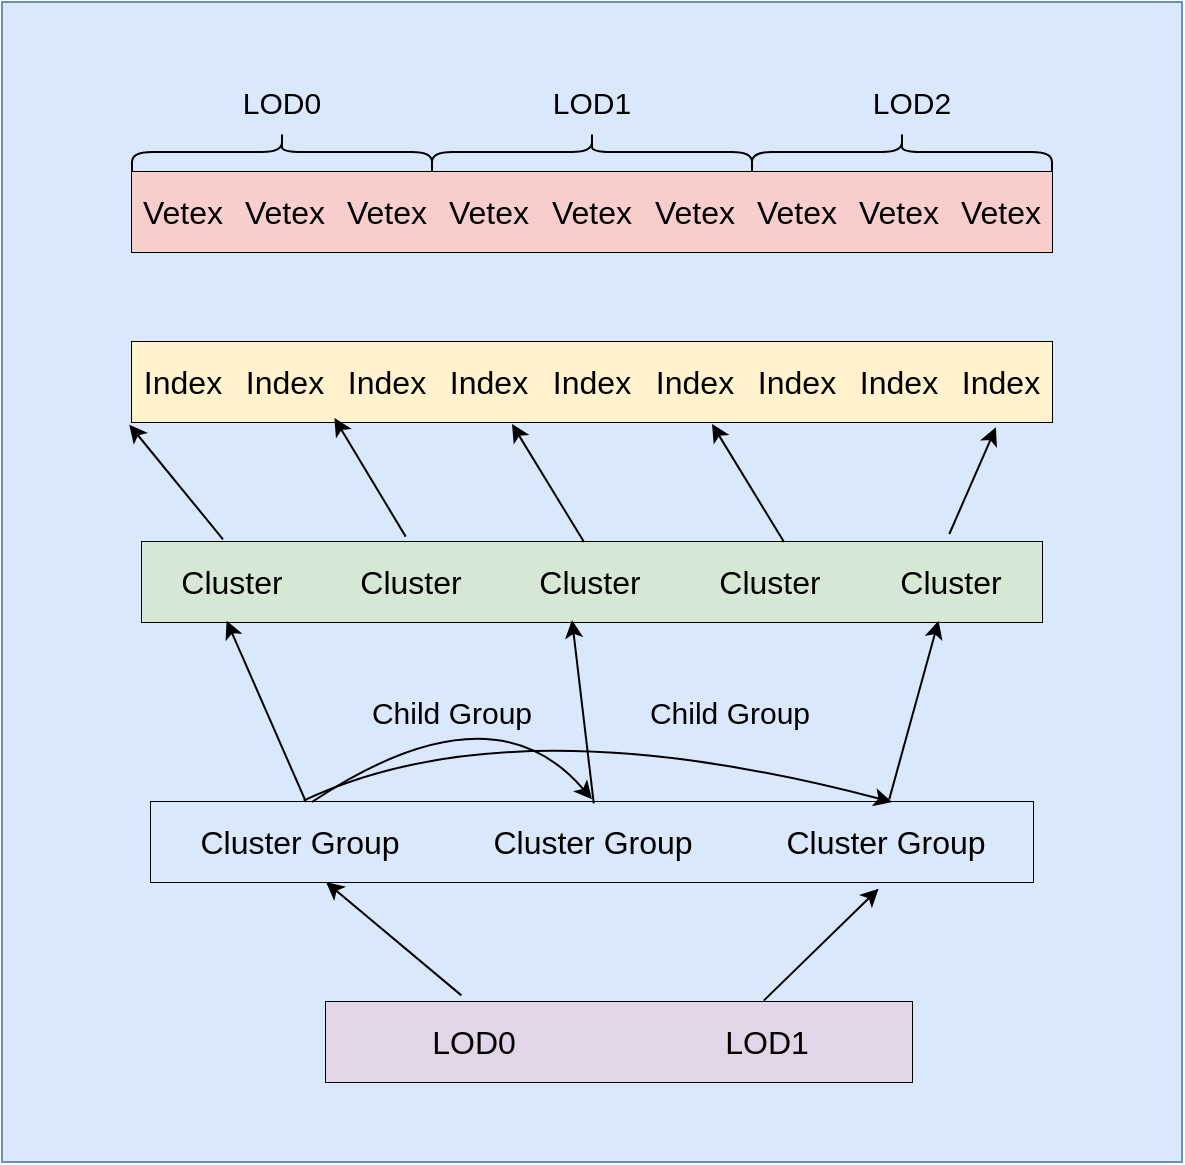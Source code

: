 <mxfile version="24.2.5" type="device">
  <diagram name="第 1 页" id="yLWln12jyo94z3JDTWQN">
    <mxGraphModel dx="2074" dy="1205" grid="1" gridSize="10" guides="1" tooltips="1" connect="1" arrows="1" fold="1" page="1" pageScale="1" pageWidth="827" pageHeight="1169" math="0" shadow="0">
      <root>
        <mxCell id="0" />
        <mxCell id="1" parent="0" />
        <mxCell id="CnyepT9j-5IPscK7m1z1-77" value="" style="rounded=0;whiteSpace=wrap;html=1;fontSize=15;fillColor=#dae8fc;strokeColor=#6c8ebf;" vertex="1" parent="1">
          <mxGeometry x="105" y="460" width="590" height="580" as="geometry" />
        </mxCell>
        <mxCell id="CnyepT9j-5IPscK7m1z1-1" value="" style="shape=table;startSize=0;container=1;collapsible=0;childLayout=tableLayout;fontSize=16;" vertex="1" parent="1">
          <mxGeometry x="170" y="545" width="460" height="40" as="geometry" />
        </mxCell>
        <mxCell id="CnyepT9j-5IPscK7m1z1-2" value="" style="shape=tableRow;horizontal=0;startSize=0;swimlaneHead=0;swimlaneBody=0;strokeColor=inherit;top=0;left=0;bottom=0;right=0;collapsible=0;dropTarget=0;fillColor=none;points=[[0,0.5],[1,0.5]];portConstraint=eastwest;fontSize=16;" vertex="1" parent="CnyepT9j-5IPscK7m1z1-1">
          <mxGeometry width="460" height="40" as="geometry" />
        </mxCell>
        <mxCell id="CnyepT9j-5IPscK7m1z1-3" value="Vetex" style="shape=partialRectangle;html=1;whiteSpace=wrap;connectable=0;strokeColor=#b85450;overflow=hidden;fillColor=#f8cecc;top=0;left=0;bottom=0;right=0;pointerEvents=1;fontSize=16;" vertex="1" parent="CnyepT9j-5IPscK7m1z1-2">
          <mxGeometry width="51" height="40" as="geometry">
            <mxRectangle width="51" height="40" as="alternateBounds" />
          </mxGeometry>
        </mxCell>
        <mxCell id="CnyepT9j-5IPscK7m1z1-4" value="Vetex" style="shape=partialRectangle;html=1;whiteSpace=wrap;connectable=0;strokeColor=#b85450;overflow=hidden;fillColor=#f8cecc;top=0;left=0;bottom=0;right=0;pointerEvents=1;fontSize=16;" vertex="1" parent="CnyepT9j-5IPscK7m1z1-2">
          <mxGeometry x="51" width="51" height="40" as="geometry">
            <mxRectangle width="51" height="40" as="alternateBounds" />
          </mxGeometry>
        </mxCell>
        <mxCell id="CnyepT9j-5IPscK7m1z1-5" value="Vetex" style="shape=partialRectangle;html=1;whiteSpace=wrap;connectable=0;strokeColor=#b85450;overflow=hidden;fillColor=#f8cecc;top=0;left=0;bottom=0;right=0;pointerEvents=1;fontSize=16;" vertex="1" parent="CnyepT9j-5IPscK7m1z1-2">
          <mxGeometry x="102" width="51" height="40" as="geometry">
            <mxRectangle width="51" height="40" as="alternateBounds" />
          </mxGeometry>
        </mxCell>
        <mxCell id="CnyepT9j-5IPscK7m1z1-14" value="Vetex" style="shape=partialRectangle;html=1;whiteSpace=wrap;connectable=0;strokeColor=#b85450;overflow=hidden;fillColor=#f8cecc;top=0;left=0;bottom=0;right=0;pointerEvents=1;fontSize=16;" vertex="1" parent="CnyepT9j-5IPscK7m1z1-2">
          <mxGeometry x="153" width="51" height="40" as="geometry">
            <mxRectangle width="51" height="40" as="alternateBounds" />
          </mxGeometry>
        </mxCell>
        <mxCell id="CnyepT9j-5IPscK7m1z1-15" value="Vetex" style="shape=partialRectangle;html=1;whiteSpace=wrap;connectable=0;strokeColor=#b85450;overflow=hidden;fillColor=#f8cecc;top=0;left=0;bottom=0;right=0;pointerEvents=1;fontSize=16;" vertex="1" parent="CnyepT9j-5IPscK7m1z1-2">
          <mxGeometry x="204" width="52" height="40" as="geometry">
            <mxRectangle width="52" height="40" as="alternateBounds" />
          </mxGeometry>
        </mxCell>
        <mxCell id="CnyepT9j-5IPscK7m1z1-16" value="Vetex" style="shape=partialRectangle;html=1;whiteSpace=wrap;connectable=0;strokeColor=#b85450;overflow=hidden;fillColor=#f8cecc;top=0;left=0;bottom=0;right=0;pointerEvents=1;fontSize=16;" vertex="1" parent="CnyepT9j-5IPscK7m1z1-2">
          <mxGeometry x="256" width="51" height="40" as="geometry">
            <mxRectangle width="51" height="40" as="alternateBounds" />
          </mxGeometry>
        </mxCell>
        <mxCell id="CnyepT9j-5IPscK7m1z1-17" value="Vetex" style="shape=partialRectangle;html=1;whiteSpace=wrap;connectable=0;strokeColor=#b85450;overflow=hidden;fillColor=#f8cecc;top=0;left=0;bottom=0;right=0;pointerEvents=1;fontSize=16;" vertex="1" parent="CnyepT9j-5IPscK7m1z1-2">
          <mxGeometry x="307" width="51" height="40" as="geometry">
            <mxRectangle width="51" height="40" as="alternateBounds" />
          </mxGeometry>
        </mxCell>
        <mxCell id="CnyepT9j-5IPscK7m1z1-19" value="Vetex" style="shape=partialRectangle;html=1;whiteSpace=wrap;connectable=0;strokeColor=#b85450;overflow=hidden;fillColor=#f8cecc;top=0;left=0;bottom=0;right=0;pointerEvents=1;fontSize=16;" vertex="1" parent="CnyepT9j-5IPscK7m1z1-2">
          <mxGeometry x="358" width="51" height="40" as="geometry">
            <mxRectangle width="51" height="40" as="alternateBounds" />
          </mxGeometry>
        </mxCell>
        <mxCell id="CnyepT9j-5IPscK7m1z1-18" value="Vetex" style="shape=partialRectangle;html=1;whiteSpace=wrap;connectable=0;strokeColor=#b85450;overflow=hidden;fillColor=#f8cecc;top=0;left=0;bottom=0;right=0;pointerEvents=1;fontSize=16;" vertex="1" parent="CnyepT9j-5IPscK7m1z1-2">
          <mxGeometry x="409" width="51" height="40" as="geometry">
            <mxRectangle width="51" height="40" as="alternateBounds" />
          </mxGeometry>
        </mxCell>
        <mxCell id="CnyepT9j-5IPscK7m1z1-21" value="" style="shape=curlyBracket;whiteSpace=wrap;html=1;rounded=1;flipH=1;labelPosition=right;verticalLabelPosition=middle;align=left;verticalAlign=middle;direction=south;" vertex="1" parent="1">
          <mxGeometry x="170" y="525" width="150" height="20" as="geometry" />
        </mxCell>
        <mxCell id="CnyepT9j-5IPscK7m1z1-22" value="" style="shape=curlyBracket;whiteSpace=wrap;html=1;rounded=1;flipH=1;labelPosition=right;verticalLabelPosition=middle;align=left;verticalAlign=middle;direction=south;" vertex="1" parent="1">
          <mxGeometry x="320" y="525" width="160" height="20" as="geometry" />
        </mxCell>
        <mxCell id="CnyepT9j-5IPscK7m1z1-23" value="" style="shape=curlyBracket;whiteSpace=wrap;html=1;rounded=1;flipH=1;labelPosition=right;verticalLabelPosition=middle;align=left;verticalAlign=middle;direction=south;" vertex="1" parent="1">
          <mxGeometry x="480" y="525" width="150" height="20" as="geometry" />
        </mxCell>
        <mxCell id="CnyepT9j-5IPscK7m1z1-24" value="LOD0" style="text;html=1;align=center;verticalAlign=middle;whiteSpace=wrap;rounded=0;fontSize=15;" vertex="1" parent="1">
          <mxGeometry x="215" y="495" width="60" height="30" as="geometry" />
        </mxCell>
        <mxCell id="CnyepT9j-5IPscK7m1z1-25" value="LOD1" style="text;html=1;align=center;verticalAlign=middle;whiteSpace=wrap;rounded=0;fontSize=15;" vertex="1" parent="1">
          <mxGeometry x="370" y="495" width="60" height="30" as="geometry" />
        </mxCell>
        <mxCell id="CnyepT9j-5IPscK7m1z1-26" value="LOD2" style="text;html=1;align=center;verticalAlign=middle;whiteSpace=wrap;rounded=0;fontSize=15;" vertex="1" parent="1">
          <mxGeometry x="530" y="495" width="60" height="30" as="geometry" />
        </mxCell>
        <mxCell id="CnyepT9j-5IPscK7m1z1-27" value="" style="shape=table;startSize=0;container=1;collapsible=0;childLayout=tableLayout;fontSize=16;" vertex="1" parent="1">
          <mxGeometry x="170" y="630" width="460" height="40" as="geometry" />
        </mxCell>
        <mxCell id="CnyepT9j-5IPscK7m1z1-28" value="" style="shape=tableRow;horizontal=0;startSize=0;swimlaneHead=0;swimlaneBody=0;strokeColor=inherit;top=0;left=0;bottom=0;right=0;collapsible=0;dropTarget=0;fillColor=none;points=[[0,0.5],[1,0.5]];portConstraint=eastwest;fontSize=16;" vertex="1" parent="CnyepT9j-5IPscK7m1z1-27">
          <mxGeometry width="460" height="40" as="geometry" />
        </mxCell>
        <mxCell id="CnyepT9j-5IPscK7m1z1-29" value="Index" style="shape=partialRectangle;html=1;whiteSpace=wrap;connectable=0;strokeColor=#d6b656;overflow=hidden;fillColor=#fff2cc;top=0;left=0;bottom=0;right=0;pointerEvents=1;fontSize=16;" vertex="1" parent="CnyepT9j-5IPscK7m1z1-28">
          <mxGeometry width="51" height="40" as="geometry">
            <mxRectangle width="51" height="40" as="alternateBounds" />
          </mxGeometry>
        </mxCell>
        <mxCell id="CnyepT9j-5IPscK7m1z1-30" value="Index" style="shape=partialRectangle;html=1;whiteSpace=wrap;connectable=0;strokeColor=#d6b656;overflow=hidden;fillColor=#fff2cc;top=0;left=0;bottom=0;right=0;pointerEvents=1;fontSize=16;" vertex="1" parent="CnyepT9j-5IPscK7m1z1-28">
          <mxGeometry x="51" width="51" height="40" as="geometry">
            <mxRectangle width="51" height="40" as="alternateBounds" />
          </mxGeometry>
        </mxCell>
        <mxCell id="CnyepT9j-5IPscK7m1z1-31" value="Index" style="shape=partialRectangle;html=1;whiteSpace=wrap;connectable=0;strokeColor=#d6b656;overflow=hidden;fillColor=#fff2cc;top=0;left=0;bottom=0;right=0;pointerEvents=1;fontSize=16;" vertex="1" parent="CnyepT9j-5IPscK7m1z1-28">
          <mxGeometry x="102" width="51" height="40" as="geometry">
            <mxRectangle width="51" height="40" as="alternateBounds" />
          </mxGeometry>
        </mxCell>
        <mxCell id="CnyepT9j-5IPscK7m1z1-32" value="Index" style="shape=partialRectangle;html=1;whiteSpace=wrap;connectable=0;strokeColor=#d6b656;overflow=hidden;fillColor=#fff2cc;top=0;left=0;bottom=0;right=0;pointerEvents=1;fontSize=16;" vertex="1" parent="CnyepT9j-5IPscK7m1z1-28">
          <mxGeometry x="153" width="51" height="40" as="geometry">
            <mxRectangle width="51" height="40" as="alternateBounds" />
          </mxGeometry>
        </mxCell>
        <mxCell id="CnyepT9j-5IPscK7m1z1-33" value="Index" style="shape=partialRectangle;html=1;whiteSpace=wrap;connectable=0;strokeColor=#d6b656;overflow=hidden;fillColor=#fff2cc;top=0;left=0;bottom=0;right=0;pointerEvents=1;fontSize=16;" vertex="1" parent="CnyepT9j-5IPscK7m1z1-28">
          <mxGeometry x="204" width="52" height="40" as="geometry">
            <mxRectangle width="52" height="40" as="alternateBounds" />
          </mxGeometry>
        </mxCell>
        <mxCell id="CnyepT9j-5IPscK7m1z1-34" value="Index" style="shape=partialRectangle;html=1;whiteSpace=wrap;connectable=0;strokeColor=#d6b656;overflow=hidden;fillColor=#fff2cc;top=0;left=0;bottom=0;right=0;pointerEvents=1;fontSize=16;" vertex="1" parent="CnyepT9j-5IPscK7m1z1-28">
          <mxGeometry x="256" width="51" height="40" as="geometry">
            <mxRectangle width="51" height="40" as="alternateBounds" />
          </mxGeometry>
        </mxCell>
        <mxCell id="CnyepT9j-5IPscK7m1z1-35" value="Index" style="shape=partialRectangle;html=1;whiteSpace=wrap;connectable=0;strokeColor=#d6b656;overflow=hidden;fillColor=#fff2cc;top=0;left=0;bottom=0;right=0;pointerEvents=1;fontSize=16;" vertex="1" parent="CnyepT9j-5IPscK7m1z1-28">
          <mxGeometry x="307" width="51" height="40" as="geometry">
            <mxRectangle width="51" height="40" as="alternateBounds" />
          </mxGeometry>
        </mxCell>
        <mxCell id="CnyepT9j-5IPscK7m1z1-36" value="Index" style="shape=partialRectangle;html=1;whiteSpace=wrap;connectable=0;strokeColor=#d6b656;overflow=hidden;fillColor=#fff2cc;top=0;left=0;bottom=0;right=0;pointerEvents=1;fontSize=16;" vertex="1" parent="CnyepT9j-5IPscK7m1z1-28">
          <mxGeometry x="358" width="51" height="40" as="geometry">
            <mxRectangle width="51" height="40" as="alternateBounds" />
          </mxGeometry>
        </mxCell>
        <mxCell id="CnyepT9j-5IPscK7m1z1-37" value="Index" style="shape=partialRectangle;html=1;whiteSpace=wrap;connectable=0;strokeColor=#d6b656;overflow=hidden;fillColor=#fff2cc;top=0;left=0;bottom=0;right=0;pointerEvents=1;fontSize=16;" vertex="1" parent="CnyepT9j-5IPscK7m1z1-28">
          <mxGeometry x="409" width="51" height="40" as="geometry">
            <mxRectangle width="51" height="40" as="alternateBounds" />
          </mxGeometry>
        </mxCell>
        <mxCell id="CnyepT9j-5IPscK7m1z1-38" value="" style="shape=table;startSize=0;container=1;collapsible=0;childLayout=tableLayout;fontSize=16;" vertex="1" parent="1">
          <mxGeometry x="175" y="730" width="450" height="40" as="geometry" />
        </mxCell>
        <mxCell id="CnyepT9j-5IPscK7m1z1-39" value="" style="shape=tableRow;horizontal=0;startSize=0;swimlaneHead=0;swimlaneBody=0;strokeColor=inherit;top=0;left=0;bottom=0;right=0;collapsible=0;dropTarget=0;fillColor=none;points=[[0,0.5],[1,0.5]];portConstraint=eastwest;fontSize=16;" vertex="1" parent="CnyepT9j-5IPscK7m1z1-38">
          <mxGeometry width="450" height="40" as="geometry" />
        </mxCell>
        <mxCell id="CnyepT9j-5IPscK7m1z1-40" value="Cluster" style="shape=partialRectangle;html=1;whiteSpace=wrap;connectable=0;strokeColor=#82b366;overflow=hidden;fillColor=#d5e8d4;top=0;left=0;bottom=0;right=0;pointerEvents=1;fontSize=16;" vertex="1" parent="CnyepT9j-5IPscK7m1z1-39">
          <mxGeometry width="90" height="40" as="geometry">
            <mxRectangle width="90" height="40" as="alternateBounds" />
          </mxGeometry>
        </mxCell>
        <mxCell id="CnyepT9j-5IPscK7m1z1-41" value="Cluster" style="shape=partialRectangle;html=1;whiteSpace=wrap;connectable=0;strokeColor=#82b366;overflow=hidden;fillColor=#d5e8d4;top=0;left=0;bottom=0;right=0;pointerEvents=1;fontSize=16;" vertex="1" parent="CnyepT9j-5IPscK7m1z1-39">
          <mxGeometry x="90" width="89" height="40" as="geometry">
            <mxRectangle width="89" height="40" as="alternateBounds" />
          </mxGeometry>
        </mxCell>
        <mxCell id="CnyepT9j-5IPscK7m1z1-42" value="Cluster" style="shape=partialRectangle;html=1;whiteSpace=wrap;connectable=0;strokeColor=#82b366;overflow=hidden;fillColor=#d5e8d4;top=0;left=0;bottom=0;right=0;pointerEvents=1;fontSize=16;" vertex="1" parent="CnyepT9j-5IPscK7m1z1-39">
          <mxGeometry x="179" width="90" height="40" as="geometry">
            <mxRectangle width="90" height="40" as="alternateBounds" />
          </mxGeometry>
        </mxCell>
        <mxCell id="CnyepT9j-5IPscK7m1z1-43" value="Cluster" style="shape=partialRectangle;html=1;whiteSpace=wrap;connectable=0;strokeColor=#82b366;overflow=hidden;fillColor=#d5e8d4;top=0;left=0;bottom=0;right=0;pointerEvents=1;fontSize=16;" vertex="1" parent="CnyepT9j-5IPscK7m1z1-39">
          <mxGeometry x="269" width="90" height="40" as="geometry">
            <mxRectangle width="90" height="40" as="alternateBounds" />
          </mxGeometry>
        </mxCell>
        <mxCell id="CnyepT9j-5IPscK7m1z1-44" value="Cluster" style="shape=partialRectangle;html=1;whiteSpace=wrap;connectable=0;strokeColor=#82b366;overflow=hidden;fillColor=#d5e8d4;top=0;left=0;bottom=0;right=0;pointerEvents=1;fontSize=16;" vertex="1" parent="CnyepT9j-5IPscK7m1z1-39">
          <mxGeometry x="359" width="91" height="40" as="geometry">
            <mxRectangle width="91" height="40" as="alternateBounds" />
          </mxGeometry>
        </mxCell>
        <mxCell id="CnyepT9j-5IPscK7m1z1-49" value="" style="shape=table;startSize=0;container=1;collapsible=0;childLayout=tableLayout;fontSize=16;" vertex="1" parent="1">
          <mxGeometry x="179.5" y="860" width="441" height="40" as="geometry" />
        </mxCell>
        <mxCell id="CnyepT9j-5IPscK7m1z1-50" value="" style="shape=tableRow;horizontal=0;startSize=0;swimlaneHead=0;swimlaneBody=0;strokeColor=inherit;top=0;left=0;bottom=0;right=0;collapsible=0;dropTarget=0;fillColor=none;points=[[0,0.5],[1,0.5]];portConstraint=eastwest;fontSize=16;" vertex="1" parent="CnyepT9j-5IPscK7m1z1-49">
          <mxGeometry width="441" height="40" as="geometry" />
        </mxCell>
        <mxCell id="CnyepT9j-5IPscK7m1z1-51" value="Cluster Group" style="shape=partialRectangle;html=1;whiteSpace=wrap;connectable=0;strokeColor=#6c8ebf;overflow=hidden;fillColor=#dae8fc;top=0;left=0;bottom=0;right=0;pointerEvents=1;fontSize=16;" vertex="1" parent="CnyepT9j-5IPscK7m1z1-50">
          <mxGeometry width="148" height="40" as="geometry">
            <mxRectangle width="148" height="40" as="alternateBounds" />
          </mxGeometry>
        </mxCell>
        <mxCell id="CnyepT9j-5IPscK7m1z1-52" value="Cluster Group" style="shape=partialRectangle;html=1;whiteSpace=wrap;connectable=0;strokeColor=#6c8ebf;overflow=hidden;fillColor=#dae8fc;top=0;left=0;bottom=0;right=0;pointerEvents=1;fontSize=16;" vertex="1" parent="CnyepT9j-5IPscK7m1z1-50">
          <mxGeometry x="148" width="145" height="40" as="geometry">
            <mxRectangle width="145" height="40" as="alternateBounds" />
          </mxGeometry>
        </mxCell>
        <mxCell id="CnyepT9j-5IPscK7m1z1-53" value="Cluster Group" style="shape=partialRectangle;html=1;whiteSpace=wrap;connectable=0;strokeColor=#6c8ebf;overflow=hidden;fillColor=#dae8fc;top=0;left=0;bottom=0;right=0;pointerEvents=1;fontSize=16;" vertex="1" parent="CnyepT9j-5IPscK7m1z1-50">
          <mxGeometry x="293" width="148" height="40" as="geometry">
            <mxRectangle width="148" height="40" as="alternateBounds" />
          </mxGeometry>
        </mxCell>
        <mxCell id="CnyepT9j-5IPscK7m1z1-56" value="" style="shape=table;startSize=0;container=1;collapsible=0;childLayout=tableLayout;fontSize=16;" vertex="1" parent="1">
          <mxGeometry x="267" y="960" width="293" height="40" as="geometry" />
        </mxCell>
        <mxCell id="CnyepT9j-5IPscK7m1z1-57" value="" style="shape=tableRow;horizontal=0;startSize=0;swimlaneHead=0;swimlaneBody=0;strokeColor=inherit;top=0;left=0;bottom=0;right=0;collapsible=0;dropTarget=0;fillColor=none;points=[[0,0.5],[1,0.5]];portConstraint=eastwest;fontSize=16;" vertex="1" parent="CnyepT9j-5IPscK7m1z1-56">
          <mxGeometry width="293" height="40" as="geometry" />
        </mxCell>
        <mxCell id="CnyepT9j-5IPscK7m1z1-58" value="LOD0" style="shape=partialRectangle;html=1;whiteSpace=wrap;connectable=0;strokeColor=#9673a6;overflow=hidden;fillColor=#e1d5e7;top=0;left=0;bottom=0;right=0;pointerEvents=1;fontSize=16;" vertex="1" parent="CnyepT9j-5IPscK7m1z1-57">
          <mxGeometry width="148" height="40" as="geometry">
            <mxRectangle width="148" height="40" as="alternateBounds" />
          </mxGeometry>
        </mxCell>
        <mxCell id="CnyepT9j-5IPscK7m1z1-59" value="LOD1" style="shape=partialRectangle;html=1;whiteSpace=wrap;connectable=0;strokeColor=#9673a6;overflow=hidden;fillColor=#e1d5e7;top=0;left=0;bottom=0;right=0;pointerEvents=1;fontSize=16;" vertex="1" parent="CnyepT9j-5IPscK7m1z1-57">
          <mxGeometry x="148" width="145" height="40" as="geometry">
            <mxRectangle width="145" height="40" as="alternateBounds" />
          </mxGeometry>
        </mxCell>
        <mxCell id="CnyepT9j-5IPscK7m1z1-61" value="" style="endArrow=classic;html=1;rounded=0;exitX=0.09;exitY=-0.033;exitDx=0;exitDy=0;exitPerimeter=0;entryX=-0.003;entryY=1.033;entryDx=0;entryDy=0;entryPerimeter=0;" edge="1" parent="1" source="CnyepT9j-5IPscK7m1z1-39" target="CnyepT9j-5IPscK7m1z1-28">
          <mxGeometry width="50" height="50" relative="1" as="geometry">
            <mxPoint x="390" y="640" as="sourcePoint" />
            <mxPoint x="440" y="590" as="targetPoint" />
          </mxGeometry>
        </mxCell>
        <mxCell id="CnyepT9j-5IPscK7m1z1-62" value="" style="endArrow=classic;html=1;rounded=0;exitX=0.293;exitY=-0.067;exitDx=0;exitDy=0;exitPerimeter=0;entryX=0.22;entryY=0.95;entryDx=0;entryDy=0;entryPerimeter=0;" edge="1" parent="1" source="CnyepT9j-5IPscK7m1z1-39" target="CnyepT9j-5IPscK7m1z1-28">
          <mxGeometry width="50" height="50" relative="1" as="geometry">
            <mxPoint x="226" y="739" as="sourcePoint" />
            <mxPoint x="179" y="681" as="targetPoint" />
          </mxGeometry>
        </mxCell>
        <mxCell id="CnyepT9j-5IPscK7m1z1-63" value="" style="endArrow=classic;html=1;rounded=0;exitX=0.293;exitY=-0.067;exitDx=0;exitDy=0;exitPerimeter=0;entryX=0.22;entryY=0.95;entryDx=0;entryDy=0;entryPerimeter=0;" edge="1" parent="1">
          <mxGeometry width="50" height="50" relative="1" as="geometry">
            <mxPoint x="396" y="730" as="sourcePoint" />
            <mxPoint x="360" y="671" as="targetPoint" />
          </mxGeometry>
        </mxCell>
        <mxCell id="CnyepT9j-5IPscK7m1z1-64" value="" style="endArrow=classic;html=1;rounded=0;exitX=0.293;exitY=-0.067;exitDx=0;exitDy=0;exitPerimeter=0;entryX=0.22;entryY=0.95;entryDx=0;entryDy=0;entryPerimeter=0;" edge="1" parent="1">
          <mxGeometry width="50" height="50" relative="1" as="geometry">
            <mxPoint x="496" y="730" as="sourcePoint" />
            <mxPoint x="460" y="671" as="targetPoint" />
          </mxGeometry>
        </mxCell>
        <mxCell id="CnyepT9j-5IPscK7m1z1-65" value="" style="endArrow=classic;html=1;rounded=0;exitX=0.897;exitY=-0.1;exitDx=0;exitDy=0;exitPerimeter=0;entryX=0.939;entryY=1.067;entryDx=0;entryDy=0;entryPerimeter=0;" edge="1" parent="1" source="CnyepT9j-5IPscK7m1z1-39" target="CnyepT9j-5IPscK7m1z1-28">
          <mxGeometry width="50" height="50" relative="1" as="geometry">
            <mxPoint x="506" y="740" as="sourcePoint" />
            <mxPoint x="470" y="681" as="targetPoint" />
          </mxGeometry>
        </mxCell>
        <mxCell id="CnyepT9j-5IPscK7m1z1-67" value="" style="endArrow=classic;html=1;rounded=0;exitX=0.09;exitY=-0.033;exitDx=0;exitDy=0;exitPerimeter=0;entryX=0.094;entryY=0.983;entryDx=0;entryDy=0;entryPerimeter=0;" edge="1" parent="1" target="CnyepT9j-5IPscK7m1z1-39">
          <mxGeometry width="50" height="50" relative="1" as="geometry">
            <mxPoint x="257" y="860" as="sourcePoint" />
            <mxPoint x="210" y="802" as="targetPoint" />
          </mxGeometry>
        </mxCell>
        <mxCell id="CnyepT9j-5IPscK7m1z1-68" value="" style="endArrow=classic;html=1;rounded=0;exitX=0.502;exitY=0.017;exitDx=0;exitDy=0;exitPerimeter=0;entryX=0.094;entryY=0.983;entryDx=0;entryDy=0;entryPerimeter=0;" edge="1" parent="1" source="CnyepT9j-5IPscK7m1z1-50">
          <mxGeometry width="50" height="50" relative="1" as="geometry">
            <mxPoint x="430" y="860" as="sourcePoint" />
            <mxPoint x="390" y="769" as="targetPoint" />
          </mxGeometry>
        </mxCell>
        <mxCell id="CnyepT9j-5IPscK7m1z1-69" value="" style="endArrow=classic;html=1;rounded=0;exitX=0.837;exitY=-0.033;exitDx=0;exitDy=0;exitPerimeter=0;entryX=0.885;entryY=0.983;entryDx=0;entryDy=0;entryPerimeter=0;" edge="1" parent="1" source="CnyepT9j-5IPscK7m1z1-50" target="CnyepT9j-5IPscK7m1z1-39">
          <mxGeometry width="50" height="50" relative="1" as="geometry">
            <mxPoint x="411" y="871" as="sourcePoint" />
            <mxPoint x="400" y="779" as="targetPoint" />
          </mxGeometry>
        </mxCell>
        <mxCell id="CnyepT9j-5IPscK7m1z1-70" value="" style="curved=1;endArrow=classic;html=1;rounded=0;entryX=0.5;entryY=-0.033;entryDx=0;entryDy=0;entryPerimeter=0;" edge="1" parent="1" target="CnyepT9j-5IPscK7m1z1-50">
          <mxGeometry width="50" height="50" relative="1" as="geometry">
            <mxPoint x="260" y="860" as="sourcePoint" />
            <mxPoint x="440" y="590" as="targetPoint" />
            <Array as="points">
              <mxPoint x="350" y="800" />
            </Array>
          </mxGeometry>
        </mxCell>
        <mxCell id="CnyepT9j-5IPscK7m1z1-72" value="" style="curved=1;endArrow=classic;html=1;rounded=0;exitX=0.173;exitY=-0.017;exitDx=0;exitDy=0;exitPerimeter=0;" edge="1" parent="1" source="CnyepT9j-5IPscK7m1z1-50">
          <mxGeometry width="50" height="50" relative="1" as="geometry">
            <mxPoint x="270" y="870" as="sourcePoint" />
            <mxPoint x="550" y="860" as="targetPoint" />
            <Array as="points">
              <mxPoint x="360" y="810" />
            </Array>
          </mxGeometry>
        </mxCell>
        <mxCell id="CnyepT9j-5IPscK7m1z1-73" value="" style="endArrow=classic;html=1;rounded=0;exitX=0.231;exitY=-0.083;exitDx=0;exitDy=0;exitPerimeter=0;entryX=0.094;entryY=0.983;entryDx=0;entryDy=0;entryPerimeter=0;" edge="1" parent="1" source="CnyepT9j-5IPscK7m1z1-57">
          <mxGeometry width="50" height="50" relative="1" as="geometry">
            <mxPoint x="307" y="991" as="sourcePoint" />
            <mxPoint x="267" y="900" as="targetPoint" />
          </mxGeometry>
        </mxCell>
        <mxCell id="CnyepT9j-5IPscK7m1z1-74" value="" style="endArrow=classic;html=1;rounded=0;exitX=0.747;exitY=-0.017;exitDx=0;exitDy=0;exitPerimeter=0;entryX=0.825;entryY=1.083;entryDx=0;entryDy=0;entryPerimeter=0;" edge="1" parent="1" source="CnyepT9j-5IPscK7m1z1-57" target="CnyepT9j-5IPscK7m1z1-50">
          <mxGeometry width="50" height="50" relative="1" as="geometry">
            <mxPoint x="498" y="960" as="sourcePoint" />
            <mxPoint x="430" y="903" as="targetPoint" />
          </mxGeometry>
        </mxCell>
        <mxCell id="CnyepT9j-5IPscK7m1z1-75" value="Child Group" style="text;html=1;align=center;verticalAlign=middle;whiteSpace=wrap;rounded=0;fontSize=15;" vertex="1" parent="1">
          <mxGeometry x="275" y="800" width="110" height="30" as="geometry" />
        </mxCell>
        <mxCell id="CnyepT9j-5IPscK7m1z1-76" value="Child Group" style="text;html=1;align=center;verticalAlign=middle;whiteSpace=wrap;rounded=0;fontSize=15;" vertex="1" parent="1">
          <mxGeometry x="414" y="800" width="110" height="30" as="geometry" />
        </mxCell>
      </root>
    </mxGraphModel>
  </diagram>
</mxfile>
